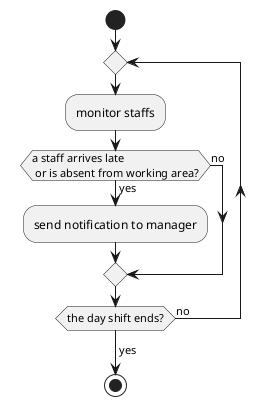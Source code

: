 @startuml
start
repeat
    :monitor staffs;
    if (a staff arrives late \n or is absent from working area?) then (yes)
        :send notification to manager;
    else (no)
    endif

repeat while (the day shift ends?) is (no)
->yes;
stop
@enduml
